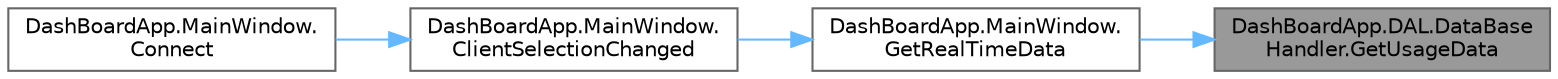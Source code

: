 digraph "DashBoardApp.DAL.DataBaseHandler.GetUsageData"
{
 // INTERACTIVE_SVG=YES
 // LATEX_PDF_SIZE
  bgcolor="transparent";
  edge [fontname=Helvetica,fontsize=10,labelfontname=Helvetica,labelfontsize=10];
  node [fontname=Helvetica,fontsize=10,shape=box,height=0.2,width=0.4];
  rankdir="RL";
  Node1 [id="Node000001",label="DashBoardApp.DAL.DataBase\lHandler.GetUsageData",height=0.2,width=0.4,color="gray40", fillcolor="grey60", style="filled", fontcolor="black",tooltip=" "];
  Node1 -> Node2 [id="edge1_Node000001_Node000002",dir="back",color="steelblue1",style="solid",tooltip=" "];
  Node2 [id="Node000002",label="DashBoardApp.MainWindow.\lGetRealTimeData",height=0.2,width=0.4,color="grey40", fillcolor="white", style="filled",URL="$class_dash_board_app_1_1_main_window.html#a1ee99bdaa09a7d74b83fc13a3c3617a8",tooltip=" "];
  Node2 -> Node3 [id="edge2_Node000002_Node000003",dir="back",color="steelblue1",style="solid",tooltip=" "];
  Node3 [id="Node000003",label="DashBoardApp.MainWindow.\lClientSelectionChanged",height=0.2,width=0.4,color="grey40", fillcolor="white", style="filled",URL="$class_dash_board_app_1_1_main_window.html#a0d6122684ad3a570391cb59a67af7c9a",tooltip=" "];
  Node3 -> Node4 [id="edge3_Node000003_Node000004",dir="back",color="steelblue1",style="solid",tooltip=" "];
  Node4 [id="Node000004",label="DashBoardApp.MainWindow.\lConnect",height=0.2,width=0.4,color="grey40", fillcolor="white", style="filled",URL="$class_dash_board_app_1_1_main_window.html#a2be4023a2fcac01161b38039383c17ec",tooltip=" "];
}
